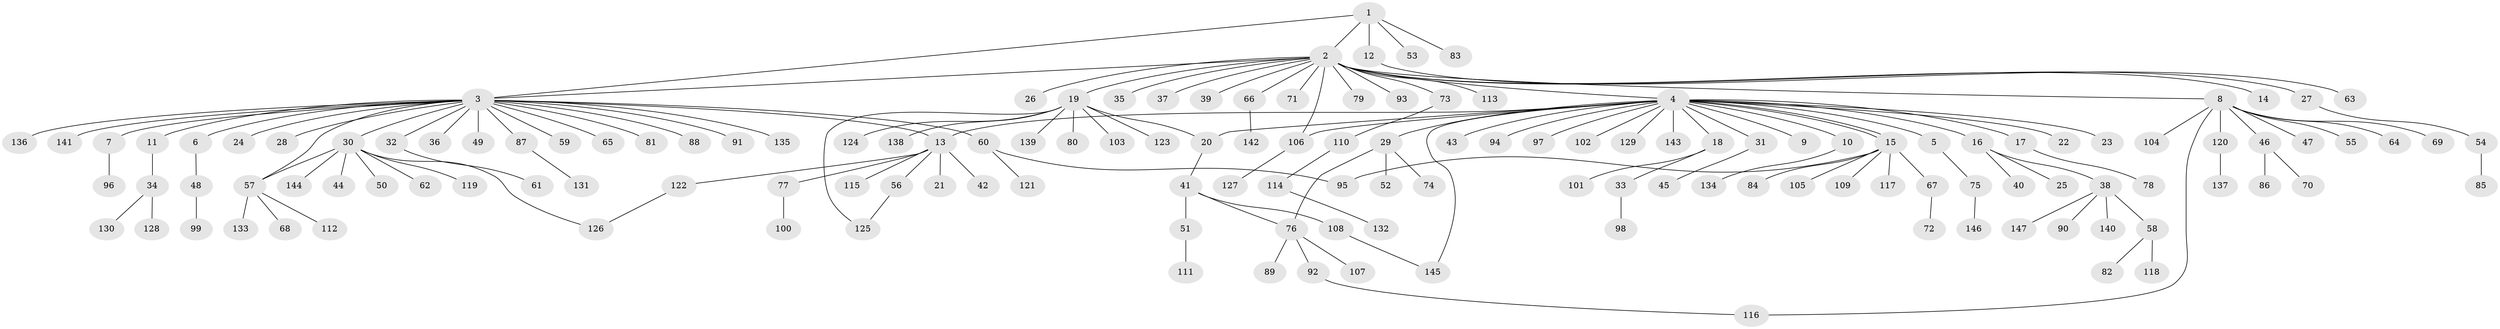 // coarse degree distribution, {4: 0.043478260869565216, 17: 0.008695652173913044, 22: 0.008695652173913044, 24: 0.008695652173913044, 2: 0.1565217391304348, 1: 0.6869565217391305, 9: 0.008695652173913044, 7: 0.017391304347826087, 8: 0.017391304347826087, 3: 0.043478260869565216}
// Generated by graph-tools (version 1.1) at 2025/51/02/27/25 19:51:54]
// undirected, 147 vertices, 158 edges
graph export_dot {
graph [start="1"]
  node [color=gray90,style=filled];
  1;
  2;
  3;
  4;
  5;
  6;
  7;
  8;
  9;
  10;
  11;
  12;
  13;
  14;
  15;
  16;
  17;
  18;
  19;
  20;
  21;
  22;
  23;
  24;
  25;
  26;
  27;
  28;
  29;
  30;
  31;
  32;
  33;
  34;
  35;
  36;
  37;
  38;
  39;
  40;
  41;
  42;
  43;
  44;
  45;
  46;
  47;
  48;
  49;
  50;
  51;
  52;
  53;
  54;
  55;
  56;
  57;
  58;
  59;
  60;
  61;
  62;
  63;
  64;
  65;
  66;
  67;
  68;
  69;
  70;
  71;
  72;
  73;
  74;
  75;
  76;
  77;
  78;
  79;
  80;
  81;
  82;
  83;
  84;
  85;
  86;
  87;
  88;
  89;
  90;
  91;
  92;
  93;
  94;
  95;
  96;
  97;
  98;
  99;
  100;
  101;
  102;
  103;
  104;
  105;
  106;
  107;
  108;
  109;
  110;
  111;
  112;
  113;
  114;
  115;
  116;
  117;
  118;
  119;
  120;
  121;
  122;
  123;
  124;
  125;
  126;
  127;
  128;
  129;
  130;
  131;
  132;
  133;
  134;
  135;
  136;
  137;
  138;
  139;
  140;
  141;
  142;
  143;
  144;
  145;
  146;
  147;
  1 -- 2;
  1 -- 3;
  1 -- 12;
  1 -- 53;
  1 -- 83;
  2 -- 3;
  2 -- 4;
  2 -- 8;
  2 -- 14;
  2 -- 19;
  2 -- 26;
  2 -- 27;
  2 -- 35;
  2 -- 37;
  2 -- 39;
  2 -- 66;
  2 -- 71;
  2 -- 73;
  2 -- 79;
  2 -- 93;
  2 -- 106;
  2 -- 113;
  3 -- 6;
  3 -- 7;
  3 -- 11;
  3 -- 13;
  3 -- 24;
  3 -- 28;
  3 -- 30;
  3 -- 32;
  3 -- 36;
  3 -- 49;
  3 -- 57;
  3 -- 59;
  3 -- 60;
  3 -- 65;
  3 -- 81;
  3 -- 87;
  3 -- 88;
  3 -- 91;
  3 -- 135;
  3 -- 136;
  3 -- 141;
  4 -- 5;
  4 -- 9;
  4 -- 10;
  4 -- 13;
  4 -- 15;
  4 -- 15;
  4 -- 16;
  4 -- 17;
  4 -- 18;
  4 -- 20;
  4 -- 22;
  4 -- 23;
  4 -- 29;
  4 -- 31;
  4 -- 43;
  4 -- 94;
  4 -- 97;
  4 -- 102;
  4 -- 106;
  4 -- 129;
  4 -- 143;
  4 -- 145;
  5 -- 75;
  6 -- 48;
  7 -- 96;
  8 -- 46;
  8 -- 47;
  8 -- 55;
  8 -- 64;
  8 -- 69;
  8 -- 104;
  8 -- 116;
  8 -- 120;
  10 -- 134;
  11 -- 34;
  12 -- 63;
  13 -- 21;
  13 -- 42;
  13 -- 56;
  13 -- 77;
  13 -- 115;
  13 -- 122;
  15 -- 67;
  15 -- 84;
  15 -- 95;
  15 -- 105;
  15 -- 109;
  15 -- 117;
  16 -- 25;
  16 -- 38;
  16 -- 40;
  17 -- 78;
  18 -- 33;
  18 -- 101;
  19 -- 20;
  19 -- 80;
  19 -- 103;
  19 -- 123;
  19 -- 124;
  19 -- 125;
  19 -- 138;
  19 -- 139;
  20 -- 41;
  27 -- 54;
  29 -- 52;
  29 -- 74;
  29 -- 76;
  30 -- 44;
  30 -- 50;
  30 -- 57;
  30 -- 62;
  30 -- 119;
  30 -- 126;
  30 -- 144;
  31 -- 45;
  32 -- 61;
  33 -- 98;
  34 -- 128;
  34 -- 130;
  38 -- 58;
  38 -- 90;
  38 -- 140;
  38 -- 147;
  41 -- 51;
  41 -- 76;
  41 -- 108;
  46 -- 70;
  46 -- 86;
  48 -- 99;
  51 -- 111;
  54 -- 85;
  56 -- 125;
  57 -- 68;
  57 -- 112;
  57 -- 133;
  58 -- 82;
  58 -- 118;
  60 -- 95;
  60 -- 121;
  66 -- 142;
  67 -- 72;
  73 -- 110;
  75 -- 146;
  76 -- 89;
  76 -- 92;
  76 -- 107;
  77 -- 100;
  87 -- 131;
  92 -- 116;
  106 -- 127;
  108 -- 145;
  110 -- 114;
  114 -- 132;
  120 -- 137;
  122 -- 126;
}
